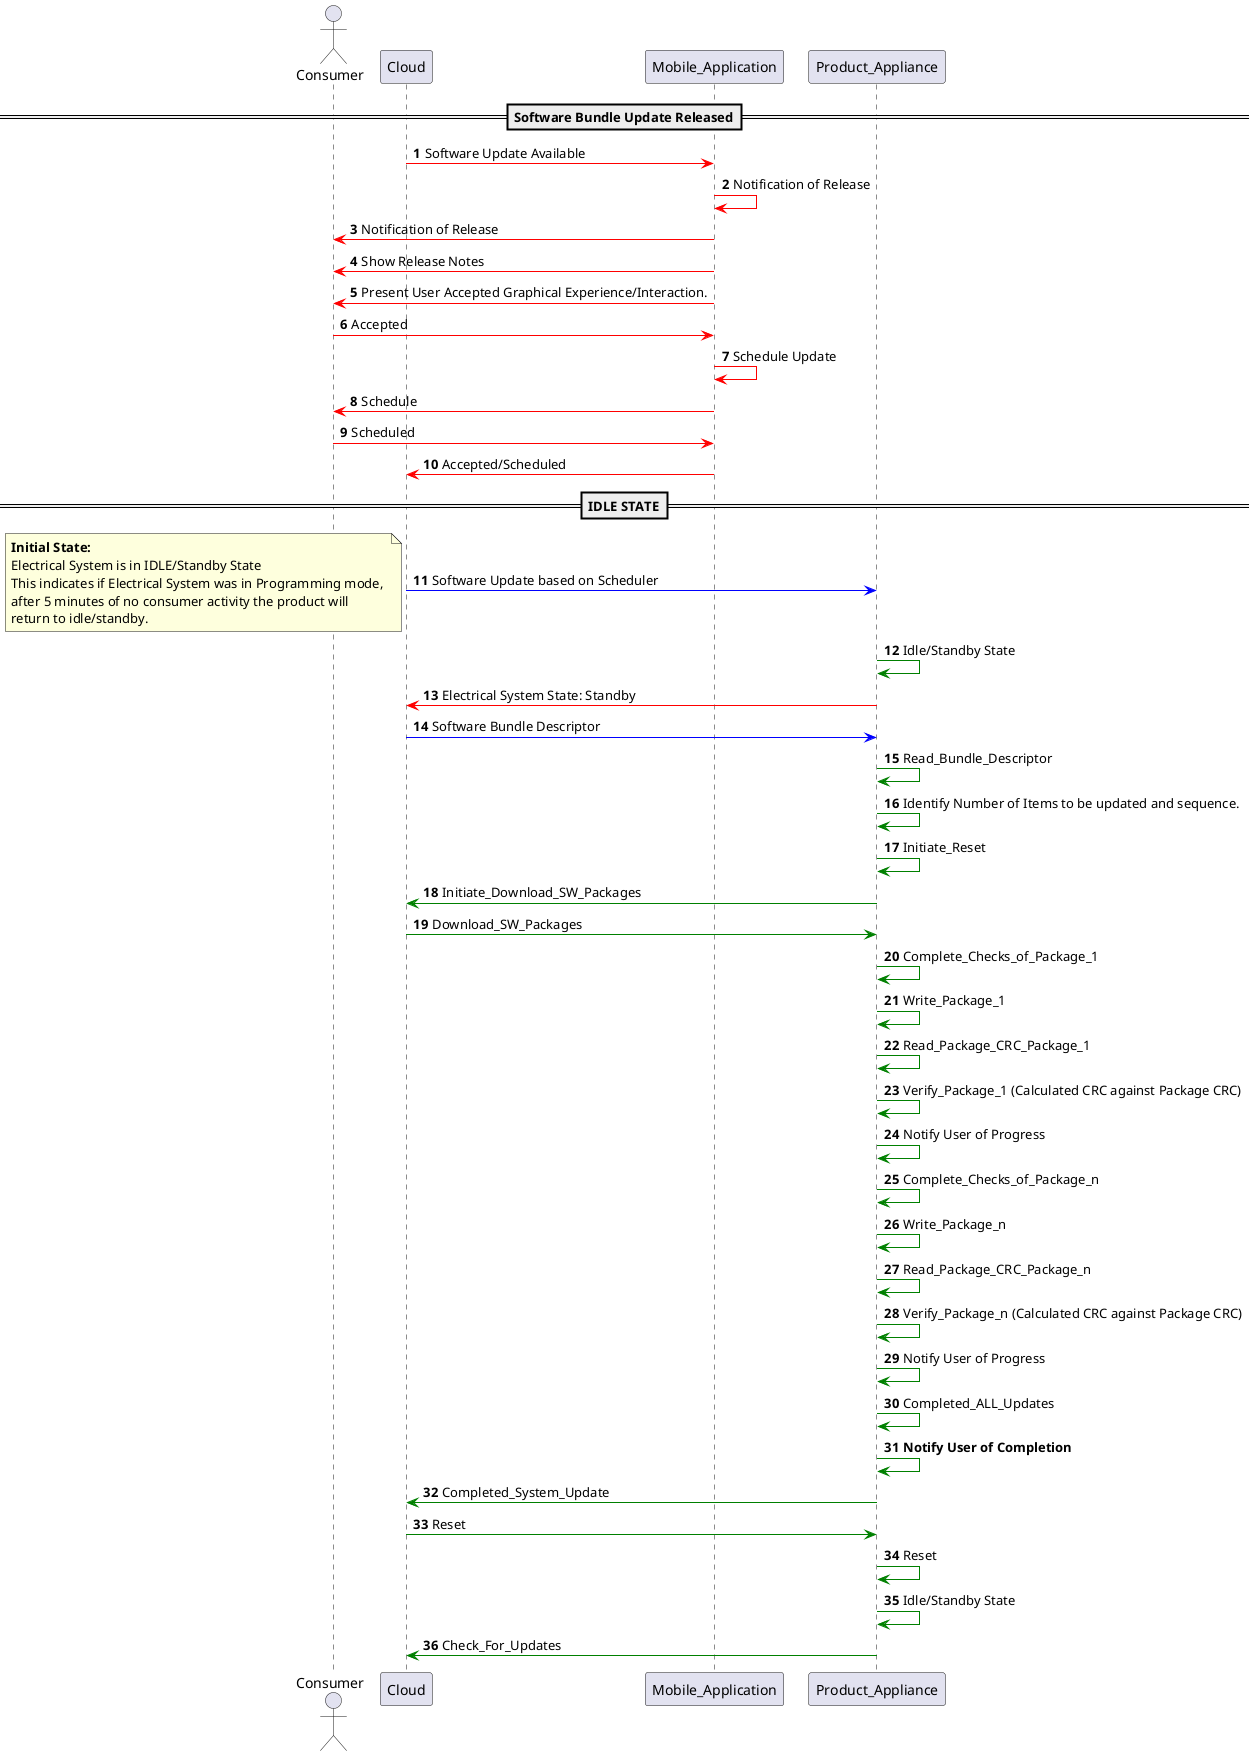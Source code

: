 @startuml user_interaction_sequence

    autonumber
    actor Consumer
    ==Software Bundle Update Released==
    Cloud -[#red]> Mobile_Application : Software Update Available
    Mobile_Application -[#red]> Mobile_Application : Notification of Release
    Mobile_Application -[#red]> Consumer : Notification of Release
    Mobile_Application -[#red]> Consumer : Show Release Notes
    Mobile_Application -[#red]> Consumer : Present User Accepted Graphical Experience/Interaction.
    Consumer -[#red]> Mobile_Application : Accepted
    Mobile_Application -[#red]> Mobile_Application : Schedule Update
    Mobile_Application -[#red]> Consumer : Schedule
    Consumer -[#red]> Mobile_Application : Scheduled
    Mobile_Application -[#red]> Cloud : Accepted/Scheduled

    ==IDLE STATE==

    Cloud -[#blue]> Product_Appliance: Software Update based on Scheduler
    note left 
    **Initial State:**
    Electrical System is in IDLE/Standby State
    This indicates if Electrical System was in Programming mode, 
    after 5 minutes of no consumer activity the product will 
    return to idle/standby.
    end note
    Product_Appliance -[#Green]> Product_Appliance : Idle/Standby State
    Product_Appliance -[#red]> Cloud: Electrical System State: Standby
    Cloud -[#blue]> Product_Appliance: Software Bundle Descriptor
    Product_Appliance -[#Green]> Product_Appliance : Read_Bundle_Descriptor
    Product_Appliance -[#Green]> Product_Appliance : Identify Number of Items to be updated and sequence.
    Product_Appliance -[#Green]> Product_Appliance : Initiate_Reset
    Product_Appliance -[#Green]> Cloud : Initiate_Download_SW_Packages
    Cloud -[#Green]> Product_Appliance : Download_SW_Packages
    Product_Appliance -[#Green]> Product_Appliance : Complete_Checks_of_Package_1
    Product_Appliance -[#Green]> Product_Appliance : Write_Package_1
    Product_Appliance -[#Green]> Product_Appliance : Read_Package_CRC_Package_1
    Product_Appliance -[#Green]> Product_Appliance : Verify_Package_1 (Calculated CRC against Package CRC)
    Product_Appliance -[#Green]> Product_Appliance : Notify User of Progress
    Product_Appliance -[#Green]> Product_Appliance : Complete_Checks_of_Package_n
    Product_Appliance -[#Green]> Product_Appliance : Write_Package_n
    Product_Appliance -[#Green]> Product_Appliance : Read_Package_CRC_Package_n
    Product_Appliance -[#Green]> Product_Appliance : Verify_Package_n (Calculated CRC against Package CRC)
    Product_Appliance -[#Green]> Product_Appliance : Notify User of Progress
    Product_Appliance -[#Green]> Product_Appliance : Completed_ALL_Updates
    Product_Appliance -[#Green]> Product_Appliance : **Notify User of Completion**
    Product_Appliance -[#Green]> Cloud : Completed_System_Update
    Cloud -[#Green]> Product_Appliance: Reset
    Product_Appliance -[#Green]> Product_Appliance : Reset
    Product_Appliance -[#Green]> Product_Appliance : Idle/Standby State
    Product_Appliance -[#Green]> Cloud : Check_For_Updates
@enduml
